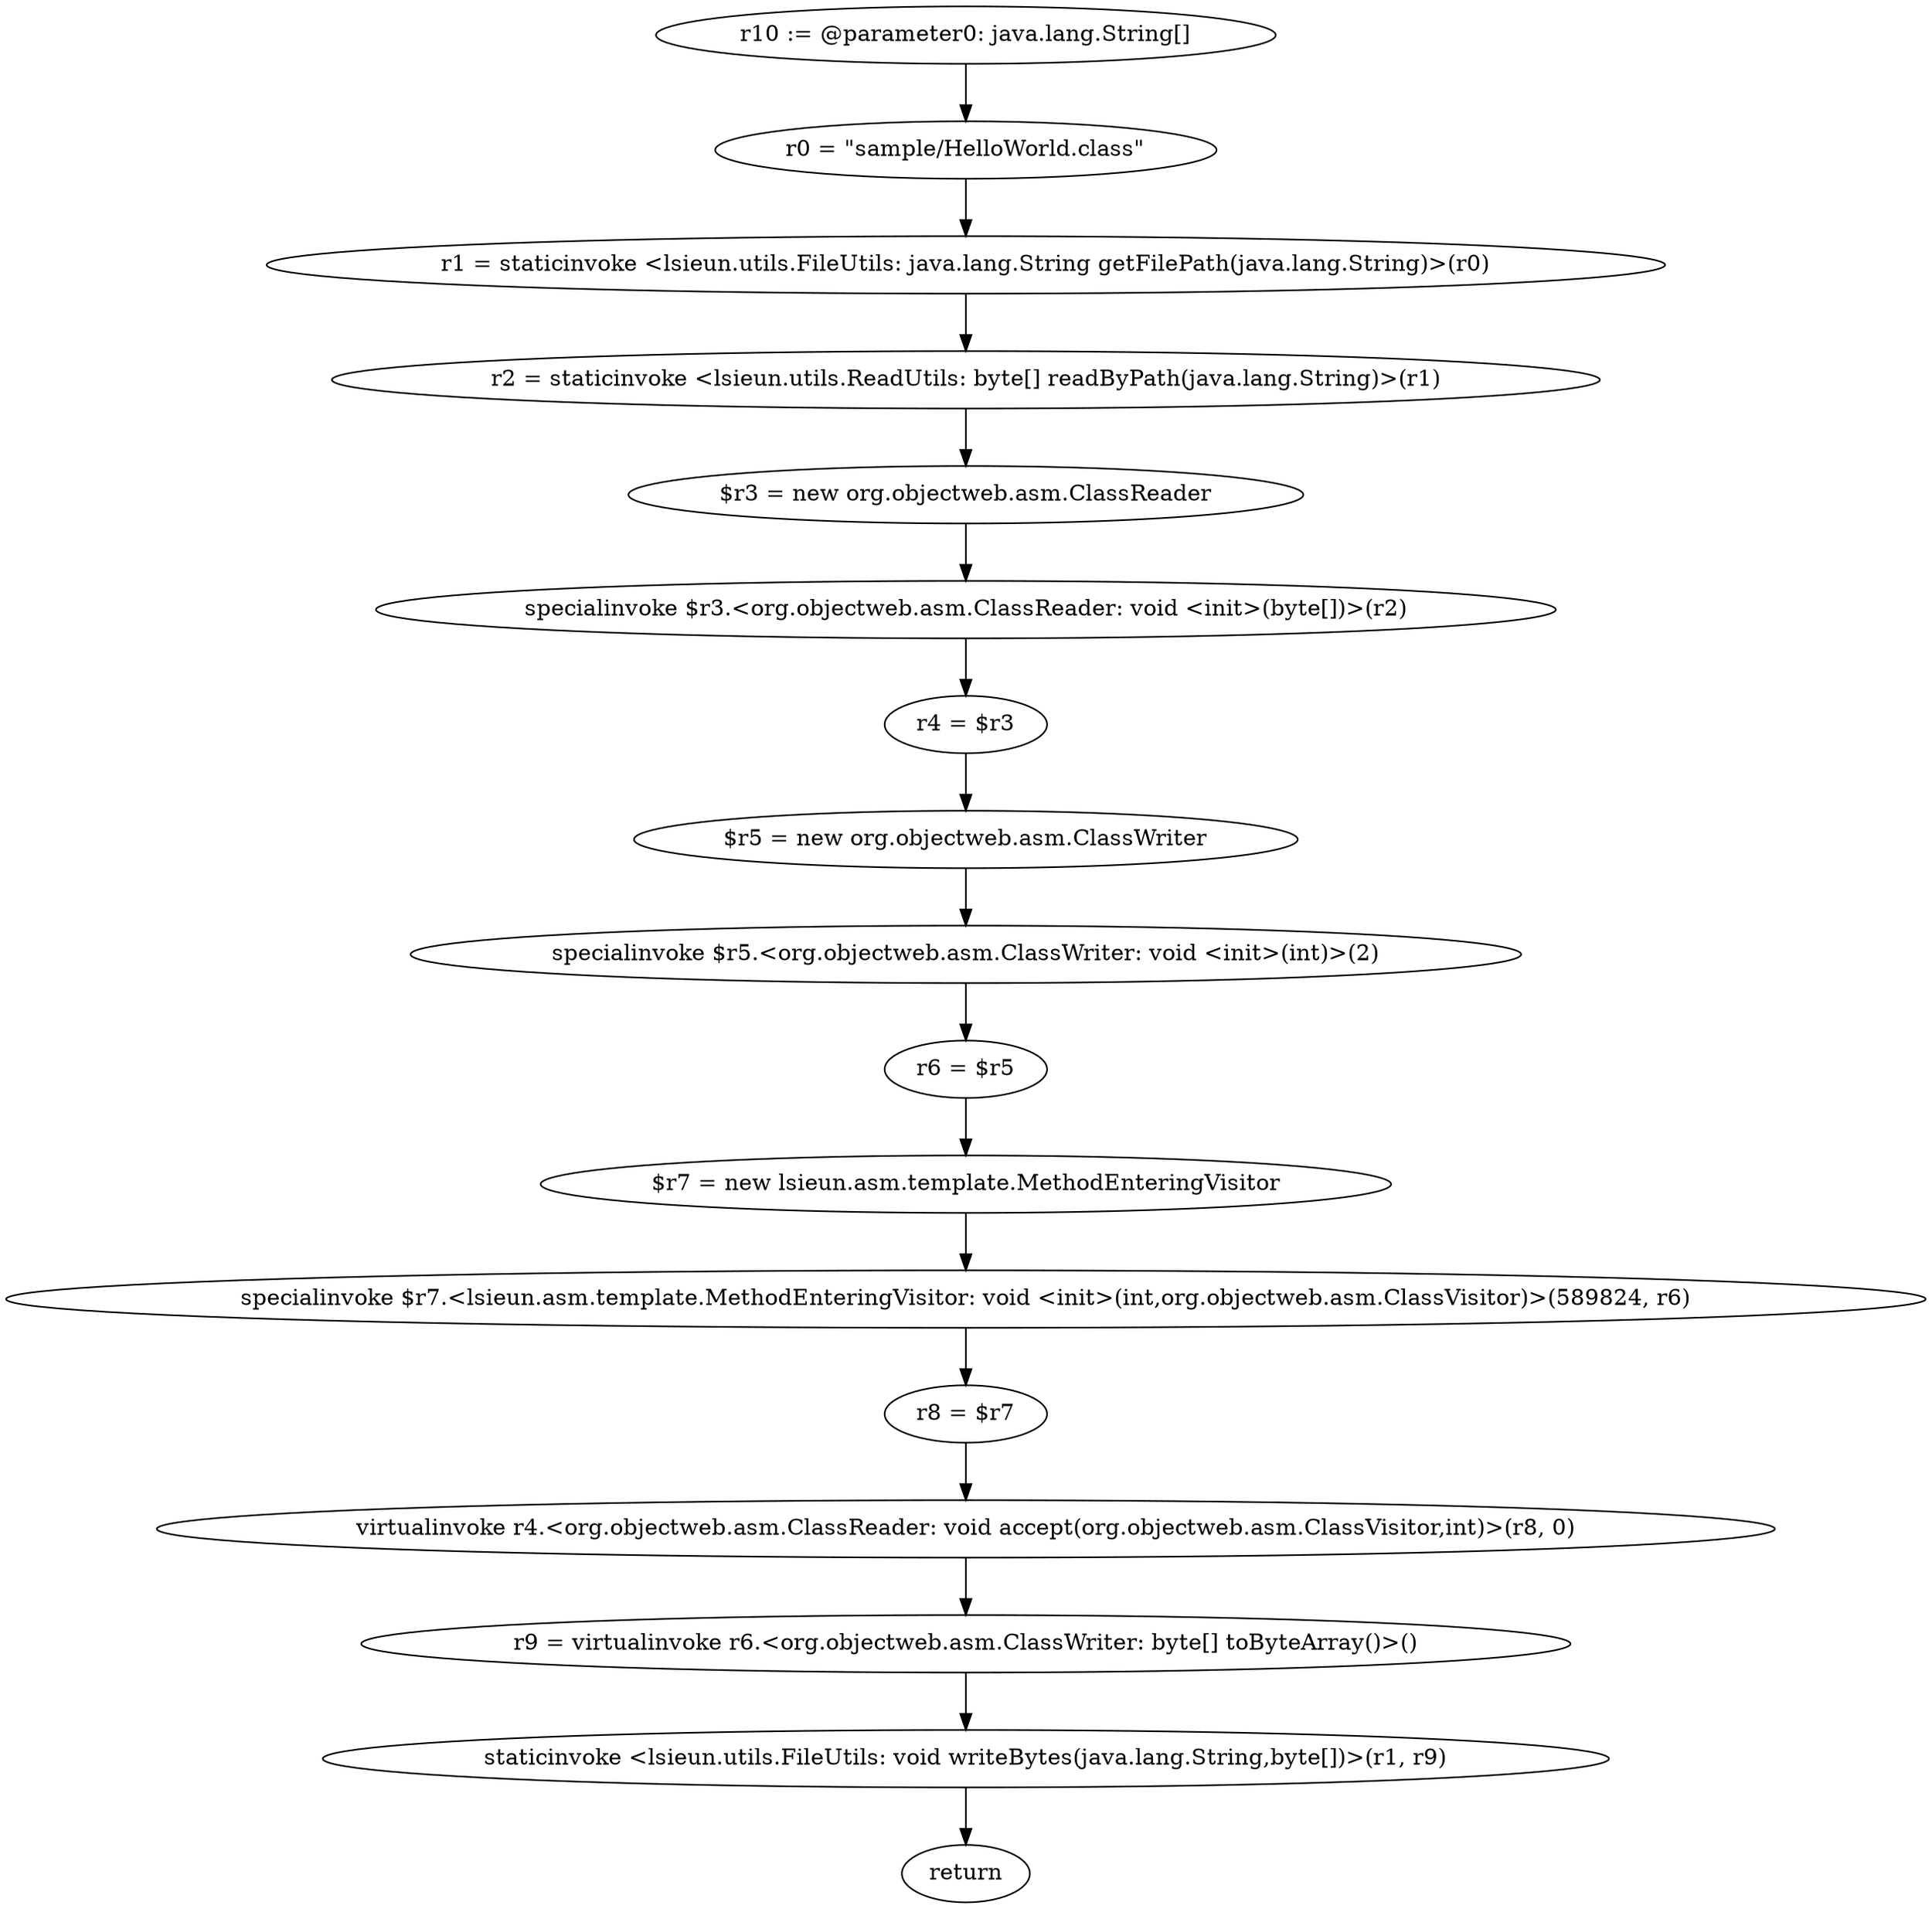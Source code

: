 digraph "unitGraph" {
    "r10 := @parameter0: java.lang.String[]"
    "r0 = \"sample/HelloWorld.class\""
    "r1 = staticinvoke <lsieun.utils.FileUtils: java.lang.String getFilePath(java.lang.String)>(r0)"
    "r2 = staticinvoke <lsieun.utils.ReadUtils: byte[] readByPath(java.lang.String)>(r1)"
    "$r3 = new org.objectweb.asm.ClassReader"
    "specialinvoke $r3.<org.objectweb.asm.ClassReader: void <init>(byte[])>(r2)"
    "r4 = $r3"
    "$r5 = new org.objectweb.asm.ClassWriter"
    "specialinvoke $r5.<org.objectweb.asm.ClassWriter: void <init>(int)>(2)"
    "r6 = $r5"
    "$r7 = new lsieun.asm.template.MethodEnteringVisitor"
    "specialinvoke $r7.<lsieun.asm.template.MethodEnteringVisitor: void <init>(int,org.objectweb.asm.ClassVisitor)>(589824, r6)"
    "r8 = $r7"
    "virtualinvoke r4.<org.objectweb.asm.ClassReader: void accept(org.objectweb.asm.ClassVisitor,int)>(r8, 0)"
    "r9 = virtualinvoke r6.<org.objectweb.asm.ClassWriter: byte[] toByteArray()>()"
    "staticinvoke <lsieun.utils.FileUtils: void writeBytes(java.lang.String,byte[])>(r1, r9)"
    "return"
    "r10 := @parameter0: java.lang.String[]"->"r0 = \"sample/HelloWorld.class\"";
    "r0 = \"sample/HelloWorld.class\""->"r1 = staticinvoke <lsieun.utils.FileUtils: java.lang.String getFilePath(java.lang.String)>(r0)";
    "r1 = staticinvoke <lsieun.utils.FileUtils: java.lang.String getFilePath(java.lang.String)>(r0)"->"r2 = staticinvoke <lsieun.utils.ReadUtils: byte[] readByPath(java.lang.String)>(r1)";
    "r2 = staticinvoke <lsieun.utils.ReadUtils: byte[] readByPath(java.lang.String)>(r1)"->"$r3 = new org.objectweb.asm.ClassReader";
    "$r3 = new org.objectweb.asm.ClassReader"->"specialinvoke $r3.<org.objectweb.asm.ClassReader: void <init>(byte[])>(r2)";
    "specialinvoke $r3.<org.objectweb.asm.ClassReader: void <init>(byte[])>(r2)"->"r4 = $r3";
    "r4 = $r3"->"$r5 = new org.objectweb.asm.ClassWriter";
    "$r5 = new org.objectweb.asm.ClassWriter"->"specialinvoke $r5.<org.objectweb.asm.ClassWriter: void <init>(int)>(2)";
    "specialinvoke $r5.<org.objectweb.asm.ClassWriter: void <init>(int)>(2)"->"r6 = $r5";
    "r6 = $r5"->"$r7 = new lsieun.asm.template.MethodEnteringVisitor";
    "$r7 = new lsieun.asm.template.MethodEnteringVisitor"->"specialinvoke $r7.<lsieun.asm.template.MethodEnteringVisitor: void <init>(int,org.objectweb.asm.ClassVisitor)>(589824, r6)";
    "specialinvoke $r7.<lsieun.asm.template.MethodEnteringVisitor: void <init>(int,org.objectweb.asm.ClassVisitor)>(589824, r6)"->"r8 = $r7";
    "r8 = $r7"->"virtualinvoke r4.<org.objectweb.asm.ClassReader: void accept(org.objectweb.asm.ClassVisitor,int)>(r8, 0)";
    "virtualinvoke r4.<org.objectweb.asm.ClassReader: void accept(org.objectweb.asm.ClassVisitor,int)>(r8, 0)"->"r9 = virtualinvoke r6.<org.objectweb.asm.ClassWriter: byte[] toByteArray()>()";
    "r9 = virtualinvoke r6.<org.objectweb.asm.ClassWriter: byte[] toByteArray()>()"->"staticinvoke <lsieun.utils.FileUtils: void writeBytes(java.lang.String,byte[])>(r1, r9)";
    "staticinvoke <lsieun.utils.FileUtils: void writeBytes(java.lang.String,byte[])>(r1, r9)"->"return";
}
